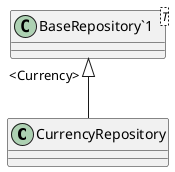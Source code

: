 @startuml
class CurrencyRepository {
}
class "BaseRepository`1"<T> {
}
"BaseRepository`1" "<Currency>" <|-- CurrencyRepository
@enduml
